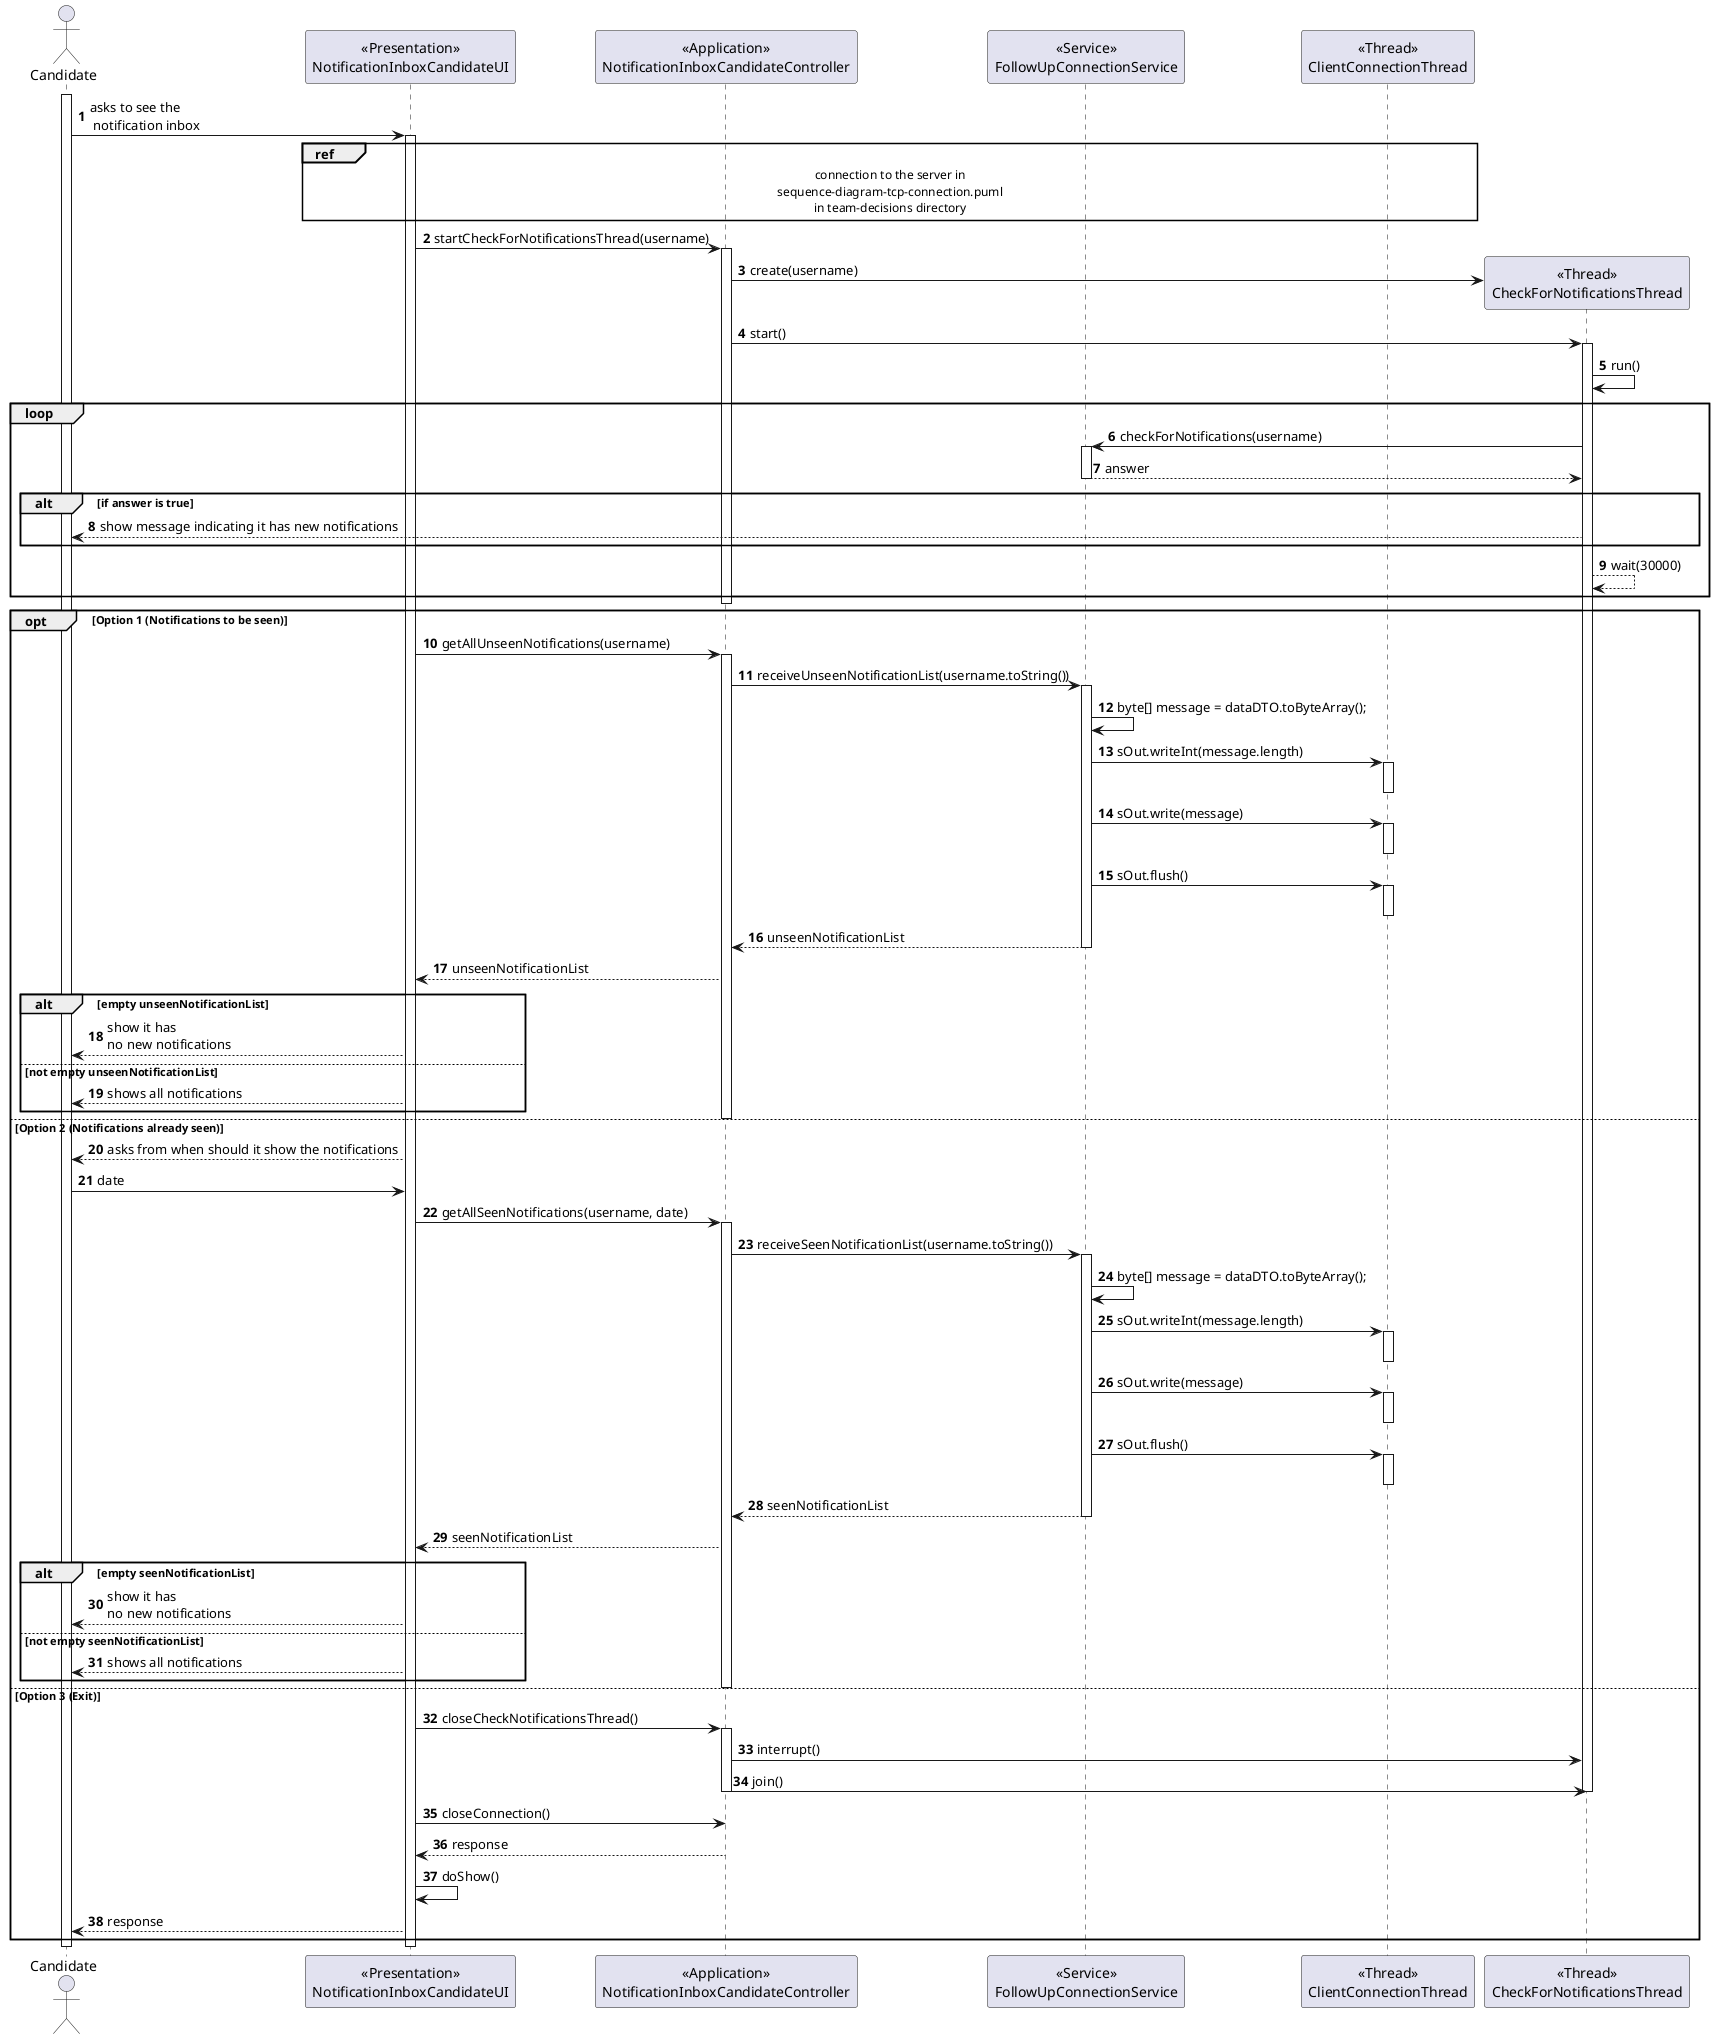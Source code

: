 @startuml
'https://plantuml.com/sequence-diagram

autonumber
actor "Candidate" as ACTOR
participant "<<Presentation>>\nNotificationInboxCandidateUI" as UI
participant "<<Application>>\nNotificationInboxCandidateController" as CTRL
participant "<<Service>>\nFollowUpConnectionService" as SERVICE
participant "<<Thread>>\nClientConnectionThread" as CLITHREAD
participant "<<Thread>>\nCheckForNotificationsThread" as THREAD

activate ACTOR

    ACTOR -> UI : asks to see the\n notification inbox

    activate UI

        ref over UI, CLITHREAD
        connection to the server in
        sequence-diagram-tcp-connection.puml
        in team-decisions directory
        end

        UI -> CTRL : startCheckForNotificationsThread(username)

        activate CTRL

            CTRL -> THREAD** : create(username)

            CTRL -> THREAD : start()

            activate THREAD

                THREAD -> THREAD : run()

                loop

                    THREAD -> SERVICE : checkForNotifications(username)

                    activate SERVICE

                        SERVICE --> THREAD : answer

                    deactivate SERVICE

                    alt if answer is true

                        THREAD --> ACTOR : show message indicating it has new notifications
                    end

                    THREAD --> THREAD : wait(30000)

                end

        deactivate CTRL

        opt Option 1 (Notifications to be seen)

            UI -> CTRL : getAllUnseenNotifications(username)

            activate CTRL

                CTRL -> SERVICE : receiveUnseenNotificationList(username.toString())

                activate SERVICE

                   SERVICE -> SERVICE : byte[] message = dataDTO.toByteArray();

                   SERVICE -> CLITHREAD : sOut.writeInt(message.length)

                   activate CLITHREAD

                   deactivate CLITHREAD

                   SERVICE -> CLITHREAD : sOut.write(message)

                   activate CLITHREAD

                   deactivate CLITHREAD

                   SERVICE -> CLITHREAD : sOut.flush()

                   activate CLITHREAD

                   deactivate CLITHREAD

                   SERVICE --> CTRL : unseenNotificationList

                deactivate SERVICE

                CTRL --> UI : unseenNotificationList

                alt empty unseenNotificationList

                    UI --> ACTOR : show it has \nno new notifications

                else not empty unseenNotificationList

                    UI --> ACTOR : shows all notifications

                end

            deactivate CTRL

        else Option 2 (Notifications already seen)

            UI --> ACTOR : asks from when should it show the notifications

            ACTOR -> UI : date

            UI -> CTRL : getAllSeenNotifications(username, date)

            activate CTRL
                            CTRL -> SERVICE : receiveSeenNotificationList(username.toString())

                            activate SERVICE
                               SERVICE -> SERVICE : byte[] message = dataDTO.toByteArray();

                               SERVICE -> CLITHREAD : sOut.writeInt(message.length)

                               activate CLITHREAD

                               deactivate CLITHREAD

                               SERVICE -> CLITHREAD : sOut.write(message)

                               activate CLITHREAD

                               deactivate CLITHREAD

                               SERVICE -> CLITHREAD : sOut.flush()

                               activate CLITHREAD

                               deactivate CLITHREAD

                               SERVICE --> CTRL : seenNotificationList

                            deactivate SERVICE

                            CTRL --> UI : seenNotificationList

                            alt empty seenNotificationList

                                UI --> ACTOR : show it has \nno new notifications

                            else not empty seenNotificationList

                                UI --> ACTOR : shows all notifications

                            end

                        deactivate CTRL

        else Option 3 (Exit)
            UI -> CTRL : closeCheckNotificationsThread()

            activate CTRL

                CTRL -> THREAD : interrupt()

                CTRL -> THREAD : join()

                deactivate THREAD

            deactivate CTRL

            UI -> CTRL : closeConnection()

            CTRL --> UI : response

            UI -> UI : doShow()

            UI --> ACTOR : response

        end

    deactivate UI

deactivate ACTOR

@enduml